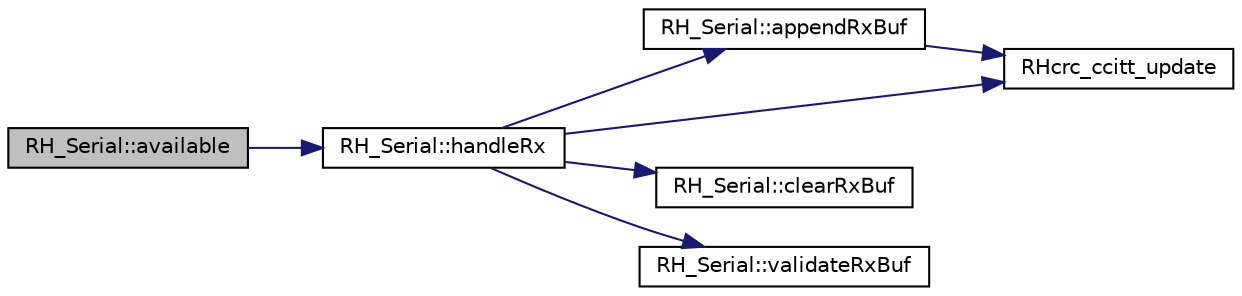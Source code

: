 digraph "RH_Serial::available"
{
 // LATEX_PDF_SIZE
  edge [fontname="Helvetica",fontsize="10",labelfontname="Helvetica",labelfontsize="10"];
  node [fontname="Helvetica",fontsize="10",shape=record];
  rankdir="LR";
  Node1 [label="RH_Serial::available",height=0.2,width=0.4,color="black", fillcolor="grey75", style="filled", fontcolor="black",tooltip=" "];
  Node1 -> Node2 [color="midnightblue",fontsize="10",style="solid",fontname="Helvetica"];
  Node2 [label="RH_Serial::handleRx",height=0.2,width=0.4,color="black", fillcolor="white", style="filled",URL="$class_r_h___serial.html#a24dd6dd48c5f6f3a314500cfaa6dbc4a",tooltip=" "];
  Node2 -> Node3 [color="midnightblue",fontsize="10",style="solid",fontname="Helvetica"];
  Node3 [label="RH_Serial::appendRxBuf",height=0.2,width=0.4,color="black", fillcolor="white", style="filled",URL="$class_r_h___serial.html#ae338b82cdcf91499d6ab725267f9bf91",tooltip="Adds a charater to the Rx buffer."];
  Node3 -> Node4 [color="midnightblue",fontsize="10",style="solid",fontname="Helvetica"];
  Node4 [label="RHcrc_ccitt_update",height=0.2,width=0.4,color="black", fillcolor="white", style="filled",URL="$_r_h_c_r_c_8cpp.html#a8fc360d4f6a587da7dbc75d7380aa140",tooltip=" "];
  Node2 -> Node5 [color="midnightblue",fontsize="10",style="solid",fontname="Helvetica"];
  Node5 [label="RH_Serial::clearRxBuf",height=0.2,width=0.4,color="black", fillcolor="white", style="filled",URL="$class_r_h___serial.html#adf99523e191286fe11821a4095fcaff2",tooltip="Empties the Rx buffer."];
  Node2 -> Node4 [color="midnightblue",fontsize="10",style="solid",fontname="Helvetica"];
  Node2 -> Node6 [color="midnightblue",fontsize="10",style="solid",fontname="Helvetica"];
  Node6 [label="RH_Serial::validateRxBuf",height=0.2,width=0.4,color="black", fillcolor="white", style="filled",URL="$class_r_h___serial.html#af88b6a87914622ba69411707958a959e",tooltip=" "];
}
